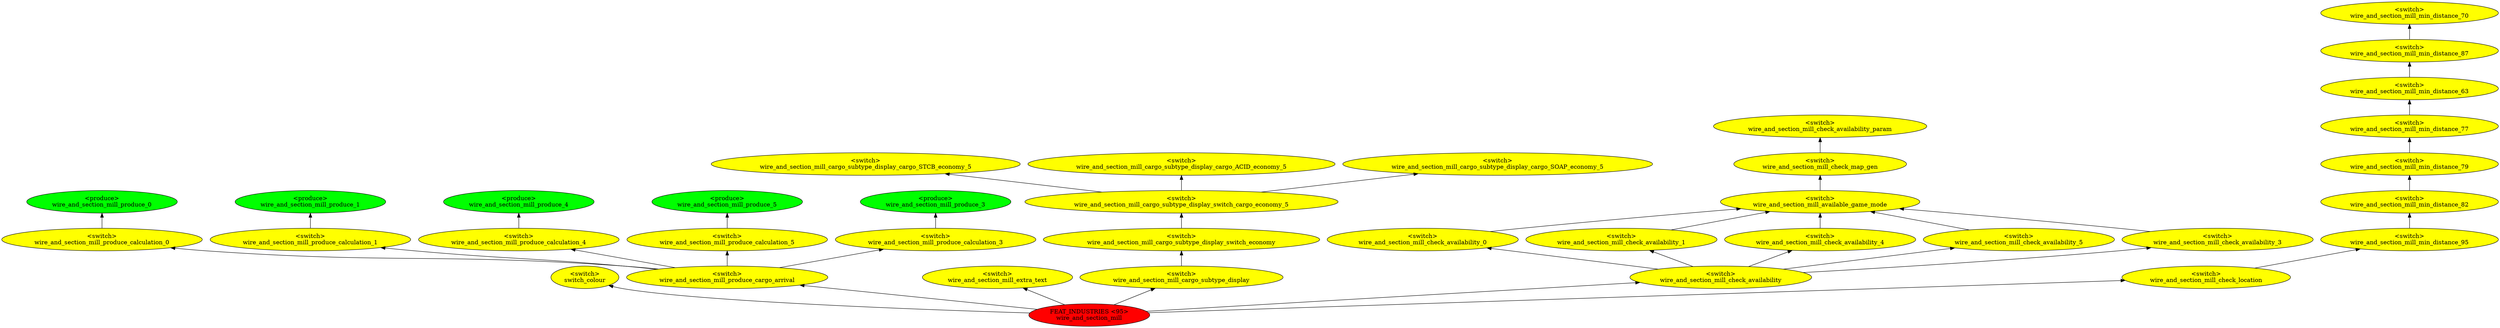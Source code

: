 digraph {
rankdir="BT"
switch_colour [fillcolor=yellow style="filled" label="<switch>\nswitch_colour"]
wire_and_section_mill_produce_0 [fillcolor=green style="filled" label="<produce>\nwire_and_section_mill_produce_0"]
wire_and_section_mill_produce_calculation_0 [fillcolor=yellow style="filled" label="<switch>\nwire_and_section_mill_produce_calculation_0"]
wire_and_section_mill_produce_1 [fillcolor=green style="filled" label="<produce>\nwire_and_section_mill_produce_1"]
wire_and_section_mill_produce_calculation_1 [fillcolor=yellow style="filled" label="<switch>\nwire_and_section_mill_produce_calculation_1"]
wire_and_section_mill_produce_4 [fillcolor=green style="filled" label="<produce>\nwire_and_section_mill_produce_4"]
wire_and_section_mill_produce_calculation_4 [fillcolor=yellow style="filled" label="<switch>\nwire_and_section_mill_produce_calculation_4"]
wire_and_section_mill_produce_5 [fillcolor=green style="filled" label="<produce>\nwire_and_section_mill_produce_5"]
wire_and_section_mill_produce_calculation_5 [fillcolor=yellow style="filled" label="<switch>\nwire_and_section_mill_produce_calculation_5"]
wire_and_section_mill_produce_3 [fillcolor=green style="filled" label="<produce>\nwire_and_section_mill_produce_3"]
wire_and_section_mill_produce_calculation_3 [fillcolor=yellow style="filled" label="<switch>\nwire_and_section_mill_produce_calculation_3"]
wire_and_section_mill_produce_cargo_arrival [fillcolor=yellow style="filled" label="<switch>\nwire_and_section_mill_produce_cargo_arrival"]
wire_and_section_mill_extra_text [fillcolor=yellow style="filled" label="<switch>\nwire_and_section_mill_extra_text"]
wire_and_section_mill_cargo_subtype_display_cargo_STCB_economy_5 [fillcolor=yellow style="filled" label="<switch>\nwire_and_section_mill_cargo_subtype_display_cargo_STCB_economy_5"]
wire_and_section_mill_cargo_subtype_display_cargo_ACID_economy_5 [fillcolor=yellow style="filled" label="<switch>\nwire_and_section_mill_cargo_subtype_display_cargo_ACID_economy_5"]
wire_and_section_mill_cargo_subtype_display_cargo_SOAP_economy_5 [fillcolor=yellow style="filled" label="<switch>\nwire_and_section_mill_cargo_subtype_display_cargo_SOAP_economy_5"]
wire_and_section_mill_cargo_subtype_display_switch_cargo_economy_5 [fillcolor=yellow style="filled" label="<switch>\nwire_and_section_mill_cargo_subtype_display_switch_cargo_economy_5"]
wire_and_section_mill_cargo_subtype_display_switch_economy [fillcolor=yellow style="filled" label="<switch>\nwire_and_section_mill_cargo_subtype_display_switch_economy"]
wire_and_section_mill_cargo_subtype_display [fillcolor=yellow style="filled" label="<switch>\nwire_and_section_mill_cargo_subtype_display"]
wire_and_section_mill_check_availability_param [fillcolor=yellow style="filled" label="<switch>\nwire_and_section_mill_check_availability_param"]
wire_and_section_mill_check_map_gen [fillcolor=yellow style="filled" label="<switch>\nwire_and_section_mill_check_map_gen"]
wire_and_section_mill_available_game_mode [fillcolor=yellow style="filled" label="<switch>\nwire_and_section_mill_available_game_mode"]
wire_and_section_mill_check_availability_0 [fillcolor=yellow style="filled" label="<switch>\nwire_and_section_mill_check_availability_0"]
wire_and_section_mill_check_availability_1 [fillcolor=yellow style="filled" label="<switch>\nwire_and_section_mill_check_availability_1"]
wire_and_section_mill_check_availability_4 [fillcolor=yellow style="filled" label="<switch>\nwire_and_section_mill_check_availability_4"]
wire_and_section_mill_check_availability_5 [fillcolor=yellow style="filled" label="<switch>\nwire_and_section_mill_check_availability_5"]
wire_and_section_mill_check_availability_3 [fillcolor=yellow style="filled" label="<switch>\nwire_and_section_mill_check_availability_3"]
wire_and_section_mill_check_availability [fillcolor=yellow style="filled" label="<switch>\nwire_and_section_mill_check_availability"]
wire_and_section_mill_min_distance_70 [fillcolor=yellow style="filled" label="<switch>\nwire_and_section_mill_min_distance_70"]
wire_and_section_mill_min_distance_87 [fillcolor=yellow style="filled" label="<switch>\nwire_and_section_mill_min_distance_87"]
wire_and_section_mill_min_distance_63 [fillcolor=yellow style="filled" label="<switch>\nwire_and_section_mill_min_distance_63"]
wire_and_section_mill_min_distance_77 [fillcolor=yellow style="filled" label="<switch>\nwire_and_section_mill_min_distance_77"]
wire_and_section_mill_min_distance_79 [fillcolor=yellow style="filled" label="<switch>\nwire_and_section_mill_min_distance_79"]
wire_and_section_mill_min_distance_82 [fillcolor=yellow style="filled" label="<switch>\nwire_and_section_mill_min_distance_82"]
wire_and_section_mill_min_distance_95 [fillcolor=yellow style="filled" label="<switch>\nwire_and_section_mill_min_distance_95"]
wire_and_section_mill_check_location [fillcolor=yellow style="filled" label="<switch>\nwire_and_section_mill_check_location"]
wire_and_section_mill [fillcolor=red style="filled" label="FEAT_INDUSTRIES <95>\nwire_and_section_mill"]
wire_and_section_mill_produce_cargo_arrival->wire_and_section_mill_produce_calculation_3
wire_and_section_mill_check_availability->wire_and_section_mill_check_availability_1
wire_and_section_mill_cargo_subtype_display_switch_economy->wire_and_section_mill_cargo_subtype_display_switch_cargo_economy_5
wire_and_section_mill_cargo_subtype_display->wire_and_section_mill_cargo_subtype_display_switch_economy
wire_and_section_mill_cargo_subtype_display_switch_cargo_economy_5->wire_and_section_mill_cargo_subtype_display_cargo_ACID_economy_5
wire_and_section_mill_produce_calculation_4->wire_and_section_mill_produce_4
wire_and_section_mill_produce_cargo_arrival->wire_and_section_mill_produce_calculation_0
wire_and_section_mill->wire_and_section_mill_check_location
wire_and_section_mill_min_distance_82->wire_and_section_mill_min_distance_79
wire_and_section_mill_check_availability->wire_and_section_mill_check_availability_3
wire_and_section_mill->wire_and_section_mill_check_availability
wire_and_section_mill->switch_colour
wire_and_section_mill_min_distance_63->wire_and_section_mill_min_distance_87
wire_and_section_mill->wire_and_section_mill_cargo_subtype_display
wire_and_section_mill_check_availability->wire_and_section_mill_check_availability_4
wire_and_section_mill_available_game_mode->wire_and_section_mill_check_map_gen
wire_and_section_mill->wire_and_section_mill_extra_text
wire_and_section_mill_produce_cargo_arrival->wire_and_section_mill_produce_calculation_4
wire_and_section_mill_check_location->wire_and_section_mill_min_distance_95
wire_and_section_mill_cargo_subtype_display_switch_cargo_economy_5->wire_and_section_mill_cargo_subtype_display_cargo_STCB_economy_5
wire_and_section_mill_min_distance_77->wire_and_section_mill_min_distance_63
wire_and_section_mill_check_availability->wire_and_section_mill_check_availability_0
wire_and_section_mill_check_availability_4->wire_and_section_mill_available_game_mode
wire_and_section_mill_cargo_subtype_display_switch_cargo_economy_5->wire_and_section_mill_cargo_subtype_display_cargo_SOAP_economy_5
wire_and_section_mill_check_map_gen->wire_and_section_mill_check_availability_param
wire_and_section_mill_produce_calculation_1->wire_and_section_mill_produce_1
wire_and_section_mill_check_availability->wire_and_section_mill_check_availability_5
wire_and_section_mill_produce_cargo_arrival->wire_and_section_mill_produce_calculation_5
wire_and_section_mill_min_distance_79->wire_and_section_mill_min_distance_77
wire_and_section_mill_check_availability_0->wire_and_section_mill_available_game_mode
wire_and_section_mill_check_availability_5->wire_and_section_mill_available_game_mode
wire_and_section_mill_min_distance_87->wire_and_section_mill_min_distance_70
wire_and_section_mill_produce_calculation_0->wire_and_section_mill_produce_0
wire_and_section_mill_check_availability_3->wire_and_section_mill_available_game_mode
wire_and_section_mill_min_distance_95->wire_and_section_mill_min_distance_82
wire_and_section_mill_check_availability_1->wire_and_section_mill_available_game_mode
wire_and_section_mill_produce_calculation_5->wire_and_section_mill_produce_5
wire_and_section_mill->wire_and_section_mill_produce_cargo_arrival
wire_and_section_mill_produce_calculation_3->wire_and_section_mill_produce_3
wire_and_section_mill_produce_cargo_arrival->wire_and_section_mill_produce_calculation_1
}
